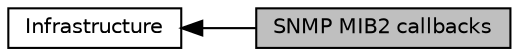 digraph "SNMP MIB2 callbacks"
{
  edge [fontname="Helvetica",fontsize="10",labelfontname="Helvetica",labelfontsize="10"];
  node [fontname="Helvetica",fontsize="10",shape=box];
  rankdir=LR;
  Node1 [label="SNMP MIB2 callbacks",height=0.2,width=0.4,color="black", fillcolor="grey75", style="filled", fontcolor="black",tooltip=" "];
  Node2 [label="Infrastructure",height=0.2,width=0.4,color="black", fillcolor="white", style="filled",URL="$group__lwip__opts__infrastructure.html",tooltip=" "];
  Node2->Node1 [shape=plaintext, dir="back", style="solid"];
}
